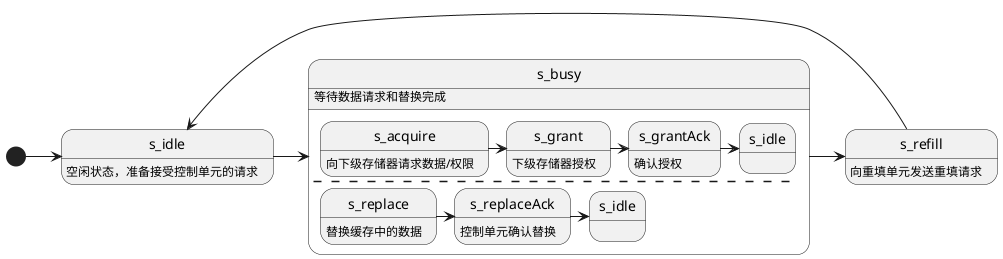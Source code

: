@startuml

[*] -> s_idle
s_idle : 空闲状态，准备接受控制单元的请求

state s_busy {
    s_busy : 等待数据请求和替换完成
    s_acquire -> s_grant
    s_acquire : 向下级存储器请求数据/权限

    s_grant -> s_grantAck
    s_grant : 下级存储器授权

    state "s_idle" as s_idle_1
    s_grantAck -> s_idle_1
    s_grantAck : 确认授权
--
    s_replace -> s_replaceAck
    s_replace : 替换缓存中的数据

    state "s_idle" as s_idle_2
    s_replaceAck -> s_idle_2
    s_replaceAck : 控制单元确认替换
}

s_idle -> s_busy
s_busy -> s_refill

s_refill -> s_idle
s_refill : 向重填单元发送重填请求

@enduml
